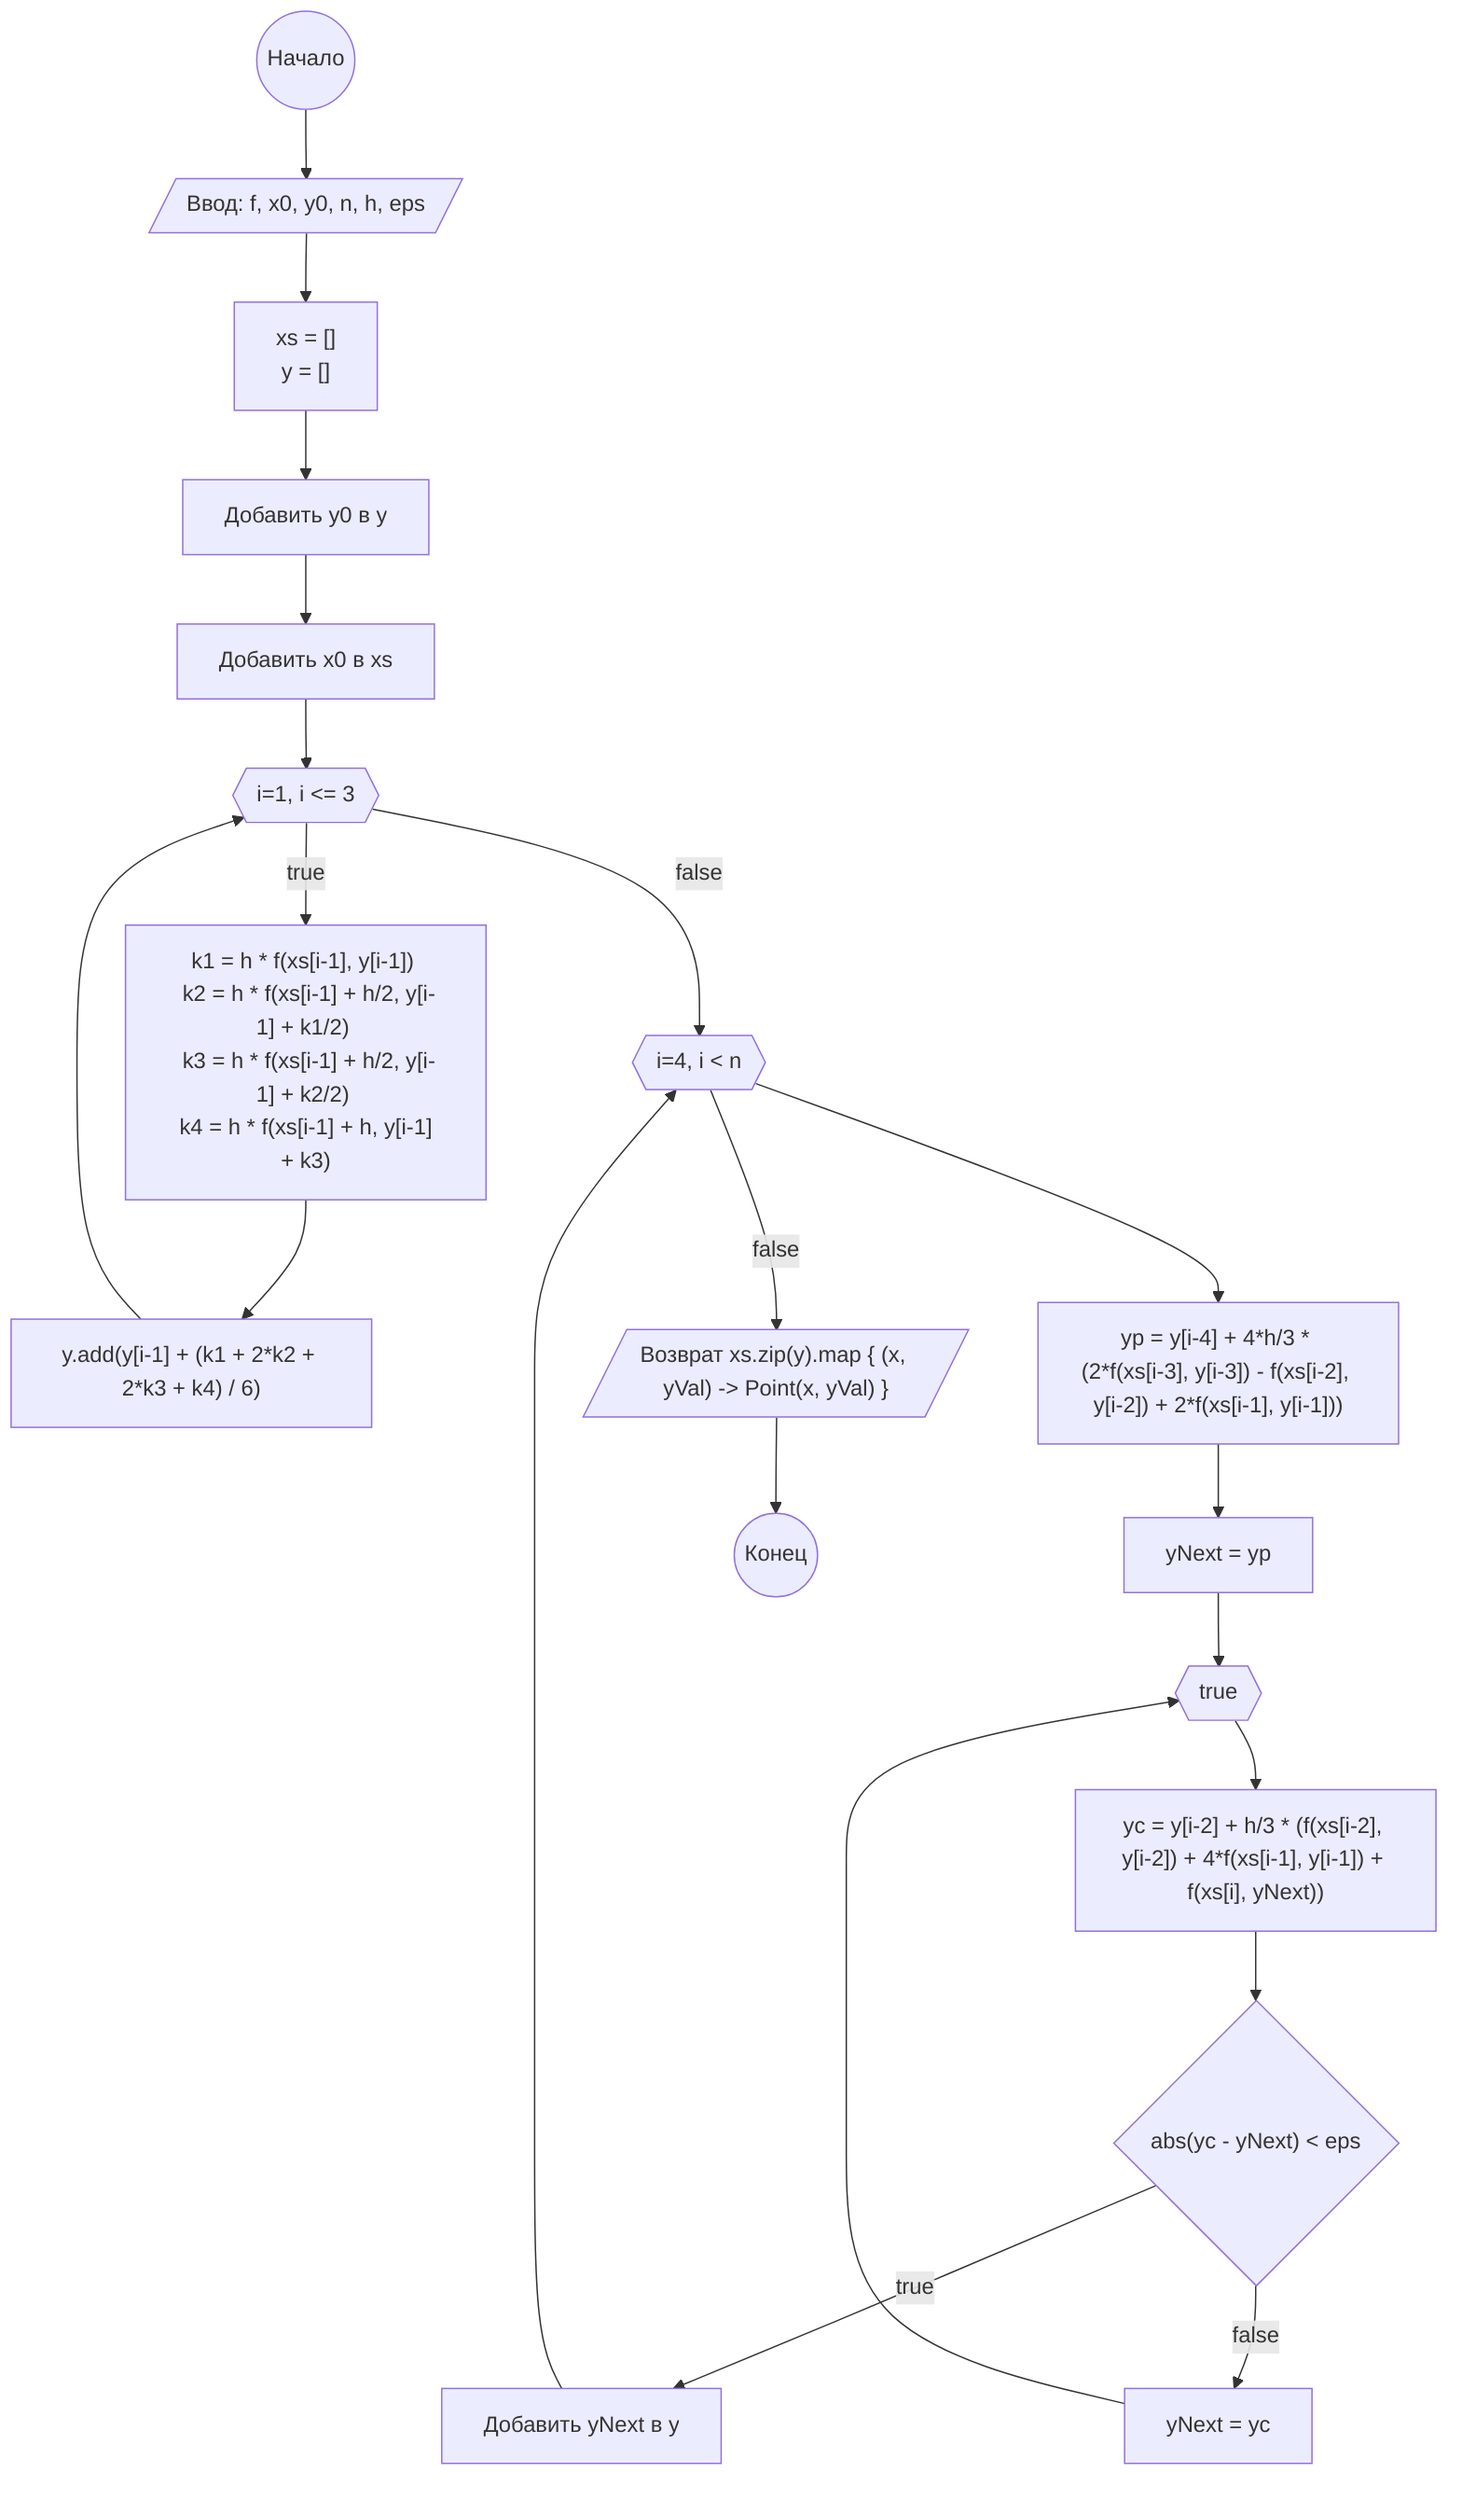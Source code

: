 graph TD
    A(("Начало"))
    B[/"Ввод: f, x0, y0, n, h, eps"/]
    C["xs = []\n y = []"]
    C1["Добавить y0 в y"]
    X1["Добавить x0 в xs"]

    FIRST-FOR{{"i=1, i <= 3"}}
    KS["k1 = h * f(xs[i-1], y[i-1]) \n k2 = h * f(xs[i-1] + h/2, y[i-1] + k1/2) \n k3 = h * f(xs[i-1] + h/2, y[i-1] + k2/2) \n k4 = h * f(xs[i-1] + h, y[i-1] + k3)"]
    Y-ADD["y.add(y[i-1] + (k1 + 2*k2 + 2*k3 + k4) / 6)"]

    SECOND_FOR{{"i=4, i < n"}}
    YP["yp = y[i-4] + 4*h/3 * (2*f(xs[i-3], y[i-3]) - f(xs[i-2], y[i-2]) + 2*f(xs[i-1], y[i-1]))"]
    Y_NEXT["yNext = yp"]

    WHILE{{"true"}}
    YC["yc = y[i-2] + h/3 * (f(xs[i-2], y[i-2]) + 4*f(xs[i-1], y[i-1]) + f(xs[i], yNext))"]
    IF{"abs(yc - yNext) &lt; eps"}
    ADD_Y_NEXT["Добавить yNext в y"]

    Y_UPDATE["yNext = yc"]

    J[/"Возврат xs.zip(y).map { (x, yVal) -&gt; Point(x, yVal) }"/]
    K(("Конец"))

    A --> B --> C --> C1 --> X1 --> FIRST-FOR -- true  --> KS --> Y-ADD --> FIRST-FOR -- false --> SECOND_FOR
    SECOND_FOR --> YP --> Y_NEXT --> WHILE
    WHILE --> YC --> IF
    IF -- true --> ADD_Y_NEXT --> SECOND_FOR
    IF -- false --> Y_UPDATE --> WHILE
    SECOND_FOR -- false --> J --> K